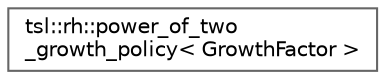 digraph "Graphical Class Hierarchy"
{
 // LATEX_PDF_SIZE
  bgcolor="transparent";
  edge [fontname=Helvetica,fontsize=10,labelfontname=Helvetica,labelfontsize=10];
  node [fontname=Helvetica,fontsize=10,shape=box,height=0.2,width=0.4];
  rankdir="LR";
  Node0 [id="Node000000",label="tsl::rh::power_of_two\l_growth_policy\< GrowthFactor \>",height=0.2,width=0.4,color="grey40", fillcolor="white", style="filled",URL="$classtsl_1_1rh_1_1power__of__two__growth__policy.html",tooltip=" "];
}
